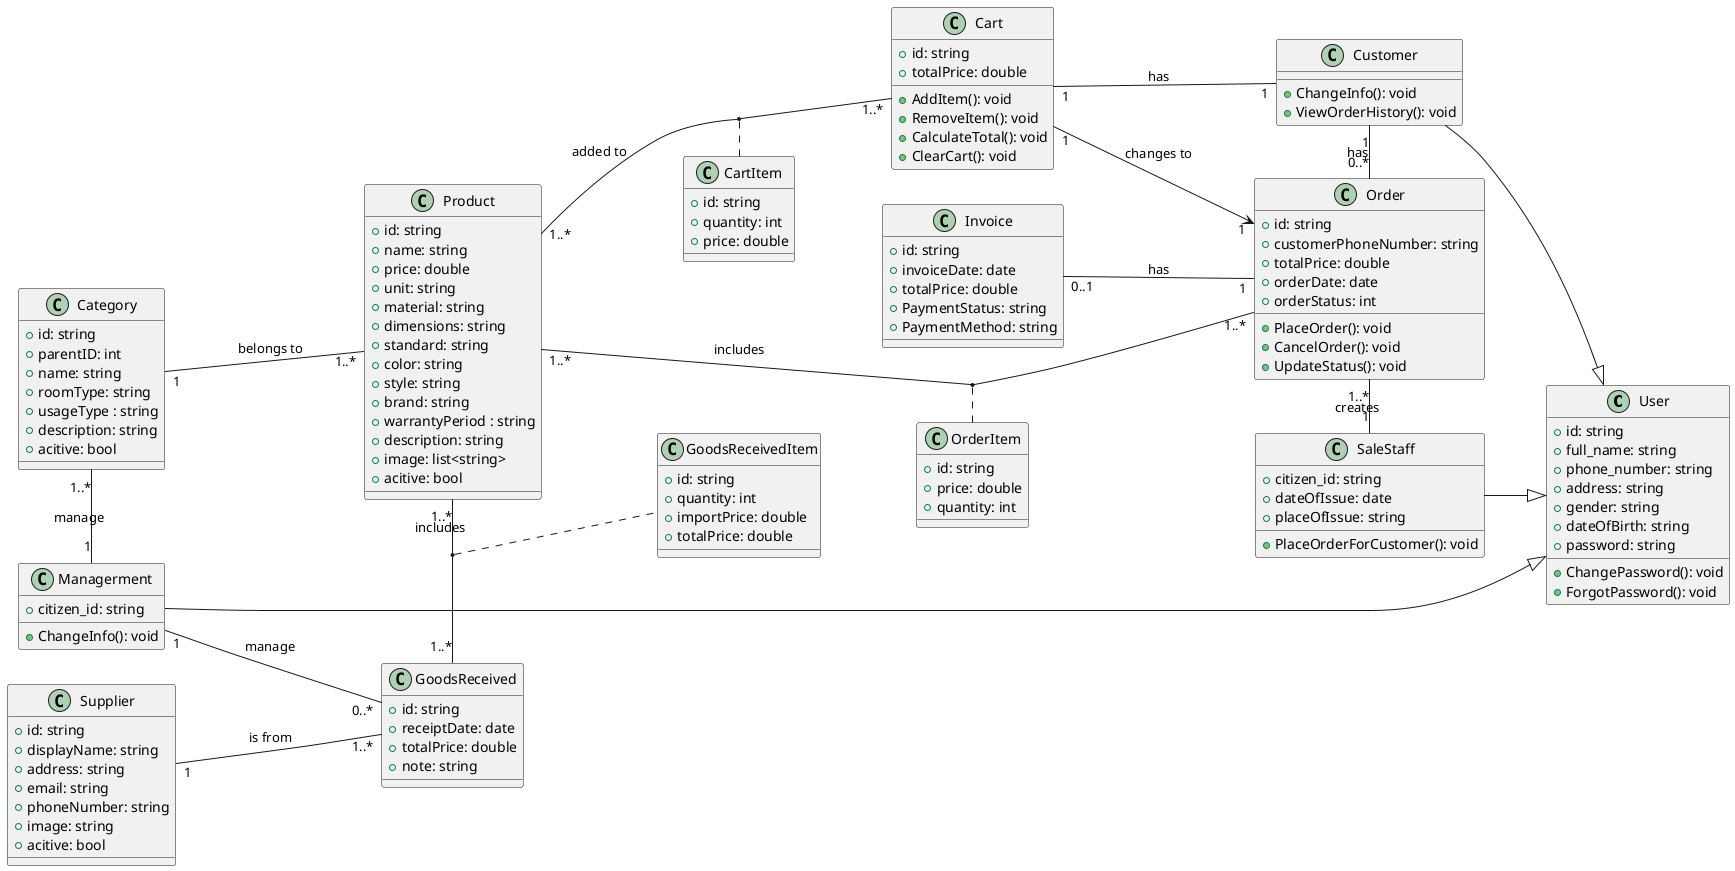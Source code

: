 @startuml classdemo

left to right direction


class User {
    + id: string
    + full_name: string
    + phone_number: string
    + address: string
    + gender: string
    + dateOfBirth: string
    + password: string
    'Method
    + ChangePassword(): void
    + ForgotPassword(): void
}

class Managerment {
    + citizen_id: string
    'Method
    + ChangeInfo(): void
    
}

class SaleStaff {
    + citizen_id: string
    + dateOfIssue: date
    + placeOfIssue: string
    'Method
    + PlaceOrderForCustomer(): void
}

class Customer {
    'Method
    + ChangeInfo(): void
    + ViewOrderHistory(): void
}


class Product {
    + id: string
    + name: string
    + price: double
    + unit: string
    + material: string
    + dimensions: string
    + standard: string
    + color: string
    + style: string
    + brand: string
    + warrantyPeriod : string
    + description: string
    + image: list<string>
    + acitive: bool
    'Method
}

class Cart {
    + id: string
    + totalPrice: double
    'Method
    + AddItem(): void
    + RemoveItem(): void
    + CalculateTotal(): void
    + ClearCart(): void
}

class CartItem {
    + id: string
    + quantity: int
    + price: double
}

class Order {
    + id: string
    + customerPhoneNumber: string
    + totalPrice: double
    + orderDate: date
    + orderStatus: int

    'Method
    + PlaceOrder(): void
    + CancelOrder(): void
    + UpdateStatus(): void
}

class OrderItem {
    + id: string
    + price: double
    + quantity: int
    'Method
}

class Invoice {
    + id: string
    + invoiceDate: date
    + totalPrice: double
    + PaymentStatus: string
    + PaymentMethod: string
}


class Supplier {
    + id: string
    + displayName: string
    + address: string
    + email: string
    + phoneNumber: string
    + image: string
    + acitive: bool
    'Method

}

class GoodsReceived {
    + id: string
    + receiptDate: date
    + totalPrice: double
    + note: string
    'Method
}

class GoodsReceivedItem {
    + id: string
    + quantity: int
    + importPrice: double
    + totalPrice: double
}

class Category {
    + id: string
    + parentID: int
    + name: string
    + roomType: string
    + usageType : string
    + description: string
    + acitive: bool
}



Product "1..*" -up-- "1" Category: belongs to
Product "1..*" -down- "1..*" Cart: added to
' sp duoc them vao gh
(Cart, Product) . CartItem
Product "1..*" -down-- "1..*" Order: includes
' sp nam trong dh
(Product, Order) .. OrderItem
Product "1..*" -left-- "1..*" GoodsReceived: includes
(GoodsReceived, Product) . GoodsReceivedItem


GoodsReceived "1..*" -up-- "1" Supplier: is from
' pnh den tu ncc
GoodsReceived "0..*" -up-- "1" Managerment: manage


Cart "1" -down-- "1" Customer: has
Cart "1" -right-> "1" Order : changes to
' gh thay doi thanh dh. khi kh thanh toan


Order "0..*" -left-- "1" Customer: has
Order "1..*" -right-- "1" SaleStaff: creates
Order "1" -up-- "0..1" Invoice: has


Category "1..*" -right-- "1" Managerment: manage


Customer --|> User
SaleStaff --|> User
Managerment --|> User

@enduml
